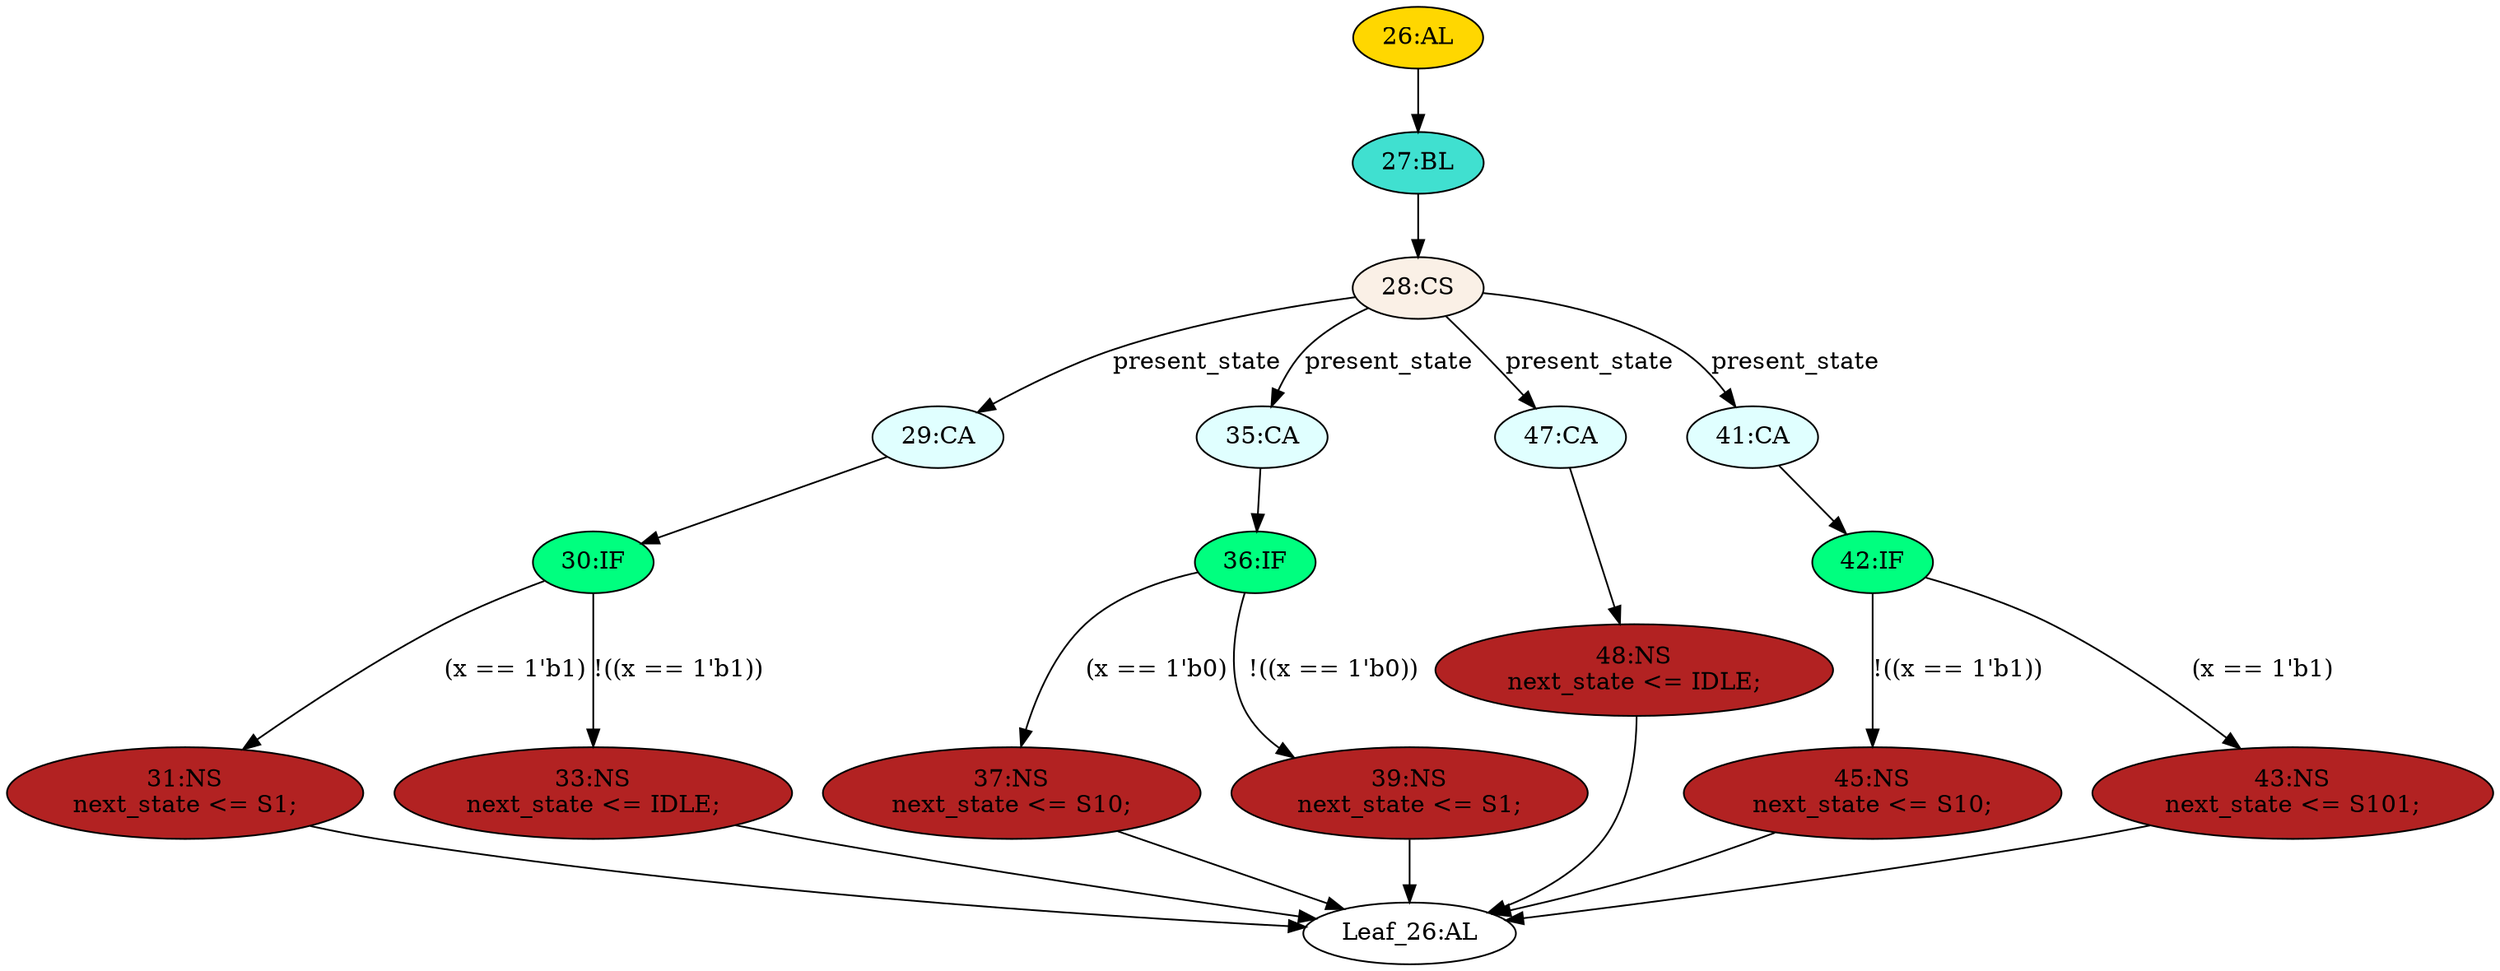 strict digraph "" {
	node [label="\N"];
	"28:CS"	[ast="<pyverilog.vparser.ast.CaseStatement object at 0x7f4dd42f7490>",
		fillcolor=linen,
		label="28:CS",
		statements="[]",
		style=filled,
		typ=CaseStatement];
	"29:CA"	[ast="<pyverilog.vparser.ast.Case object at 0x7f4dd42f7550>",
		fillcolor=lightcyan,
		label="29:CA",
		statements="[]",
		style=filled,
		typ=Case];
	"28:CS" -> "29:CA"	[cond="['present_state']",
		label=present_state,
		lineno=28];
	"35:CA"	[ast="<pyverilog.vparser.ast.Case object at 0x7f4dd42f7a10>",
		fillcolor=lightcyan,
		label="35:CA",
		statements="[]",
		style=filled,
		typ=Case];
	"28:CS" -> "35:CA"	[cond="['present_state']",
		label=present_state,
		lineno=28];
	"47:CA"	[ast="<pyverilog.vparser.ast.Case object at 0x7f4dd42e0250>",
		fillcolor=lightcyan,
		label="47:CA",
		statements="[]",
		style=filled,
		typ=Case];
	"28:CS" -> "47:CA"	[cond="['present_state']",
		label=present_state,
		lineno=28];
	"41:CA"	[ast="<pyverilog.vparser.ast.Case object at 0x7f4dd42f7e10>",
		fillcolor=lightcyan,
		label="41:CA",
		statements="[]",
		style=filled,
		typ=Case];
	"28:CS" -> "41:CA"	[cond="['present_state']",
		label=present_state,
		lineno=28];
	"26:AL"	[ast="<pyverilog.vparser.ast.Always object at 0x7f4dd42f7390>",
		clk_sens=False,
		fillcolor=gold,
		label="26:AL",
		sens="[]",
		statements="[]",
		style=filled,
		typ=Always,
		use_var="['x', 'present_state']"];
	"27:BL"	[ast="<pyverilog.vparser.ast.Block object at 0x7f4dd42f7450>",
		fillcolor=turquoise,
		label="27:BL",
		statements="[]",
		style=filled,
		typ=Block];
	"26:AL" -> "27:BL"	[cond="[]",
		lineno=None];
	"30:IF"	[ast="<pyverilog.vparser.ast.IfStatement object at 0x7f4dd42f75d0>",
		fillcolor=springgreen,
		label="30:IF",
		statements="[]",
		style=filled,
		typ=IfStatement];
	"29:CA" -> "30:IF"	[cond="[]",
		lineno=None];
	"Leaf_26:AL"	[def_var="['next_state']",
		label="Leaf_26:AL"];
	"36:IF"	[ast="<pyverilog.vparser.ast.IfStatement object at 0x7f4dd42f7a90>",
		fillcolor=springgreen,
		label="36:IF",
		statements="[]",
		style=filled,
		typ=IfStatement];
	"37:NS"	[ast="<pyverilog.vparser.ast.NonblockingSubstitution object at 0x7f4dd42f7c10>",
		fillcolor=firebrick,
		label="37:NS
next_state <= S10;",
		statements="[<pyverilog.vparser.ast.NonblockingSubstitution object at 0x7f4dd42f7c10>]",
		style=filled,
		typ=NonblockingSubstitution];
	"36:IF" -> "37:NS"	[cond="['x']",
		label="(x == 1'b0)",
		lineno=36];
	"39:NS"	[ast="<pyverilog.vparser.ast.NonblockingSubstitution object at 0x7f4dd42f7ad0>",
		fillcolor=firebrick,
		label="39:NS
next_state <= S1;",
		statements="[<pyverilog.vparser.ast.NonblockingSubstitution object at 0x7f4dd42f7ad0>]",
		style=filled,
		typ=NonblockingSubstitution];
	"36:IF" -> "39:NS"	[cond="['x']",
		label="!((x == 1'b0))",
		lineno=36];
	"42:IF"	[ast="<pyverilog.vparser.ast.IfStatement object at 0x7f4dd42f7e90>",
		fillcolor=springgreen,
		label="42:IF",
		statements="[]",
		style=filled,
		typ=IfStatement];
	"45:NS"	[ast="<pyverilog.vparser.ast.NonblockingSubstitution object at 0x7f4dd42f7ed0>",
		fillcolor=firebrick,
		label="45:NS
next_state <= S10;",
		statements="[<pyverilog.vparser.ast.NonblockingSubstitution object at 0x7f4dd42f7ed0>]",
		style=filled,
		typ=NonblockingSubstitution];
	"42:IF" -> "45:NS"	[cond="['x']",
		label="!((x == 1'b1))",
		lineno=42];
	"43:NS"	[ast="<pyverilog.vparser.ast.NonblockingSubstitution object at 0x7f4dd42e0050>",
		fillcolor=firebrick,
		label="43:NS
next_state <= S101;",
		statements="[<pyverilog.vparser.ast.NonblockingSubstitution object at 0x7f4dd42e0050>]",
		style=filled,
		typ=NonblockingSubstitution];
	"42:IF" -> "43:NS"	[cond="['x']",
		label="(x == 1'b1)",
		lineno=42];
	"37:NS" -> "Leaf_26:AL"	[cond="[]",
		lineno=None];
	"27:BL" -> "28:CS"	[cond="[]",
		lineno=None];
	"31:NS"	[ast="<pyverilog.vparser.ast.NonblockingSubstitution object at 0x7f4dd42f7810>",
		fillcolor=firebrick,
		label="31:NS
next_state <= S1;",
		statements="[<pyverilog.vparser.ast.NonblockingSubstitution object at 0x7f4dd42f7810>]",
		style=filled,
		typ=NonblockingSubstitution];
	"31:NS" -> "Leaf_26:AL"	[cond="[]",
		lineno=None];
	"35:CA" -> "36:IF"	[cond="[]",
		lineno=None];
	"33:NS"	[ast="<pyverilog.vparser.ast.NonblockingSubstitution object at 0x7f4dd42f7650>",
		fillcolor=firebrick,
		label="33:NS
next_state <= IDLE;",
		statements="[<pyverilog.vparser.ast.NonblockingSubstitution object at 0x7f4dd42f7650>]",
		style=filled,
		typ=NonblockingSubstitution];
	"33:NS" -> "Leaf_26:AL"	[cond="[]",
		lineno=None];
	"45:NS" -> "Leaf_26:AL"	[cond="[]",
		lineno=None];
	"48:NS"	[ast="<pyverilog.vparser.ast.NonblockingSubstitution object at 0x7f4dd42e02d0>",
		fillcolor=firebrick,
		label="48:NS
next_state <= IDLE;",
		statements="[<pyverilog.vparser.ast.NonblockingSubstitution object at 0x7f4dd42e02d0>]",
		style=filled,
		typ=NonblockingSubstitution];
	"47:CA" -> "48:NS"	[cond="[]",
		lineno=None];
	"39:NS" -> "Leaf_26:AL"	[cond="[]",
		lineno=None];
	"43:NS" -> "Leaf_26:AL"	[cond="[]",
		lineno=None];
	"41:CA" -> "42:IF"	[cond="[]",
		lineno=None];
	"48:NS" -> "Leaf_26:AL"	[cond="[]",
		lineno=None];
	"30:IF" -> "31:NS"	[cond="['x']",
		label="(x == 1'b1)",
		lineno=30];
	"30:IF" -> "33:NS"	[cond="['x']",
		label="!((x == 1'b1))",
		lineno=30];
}
